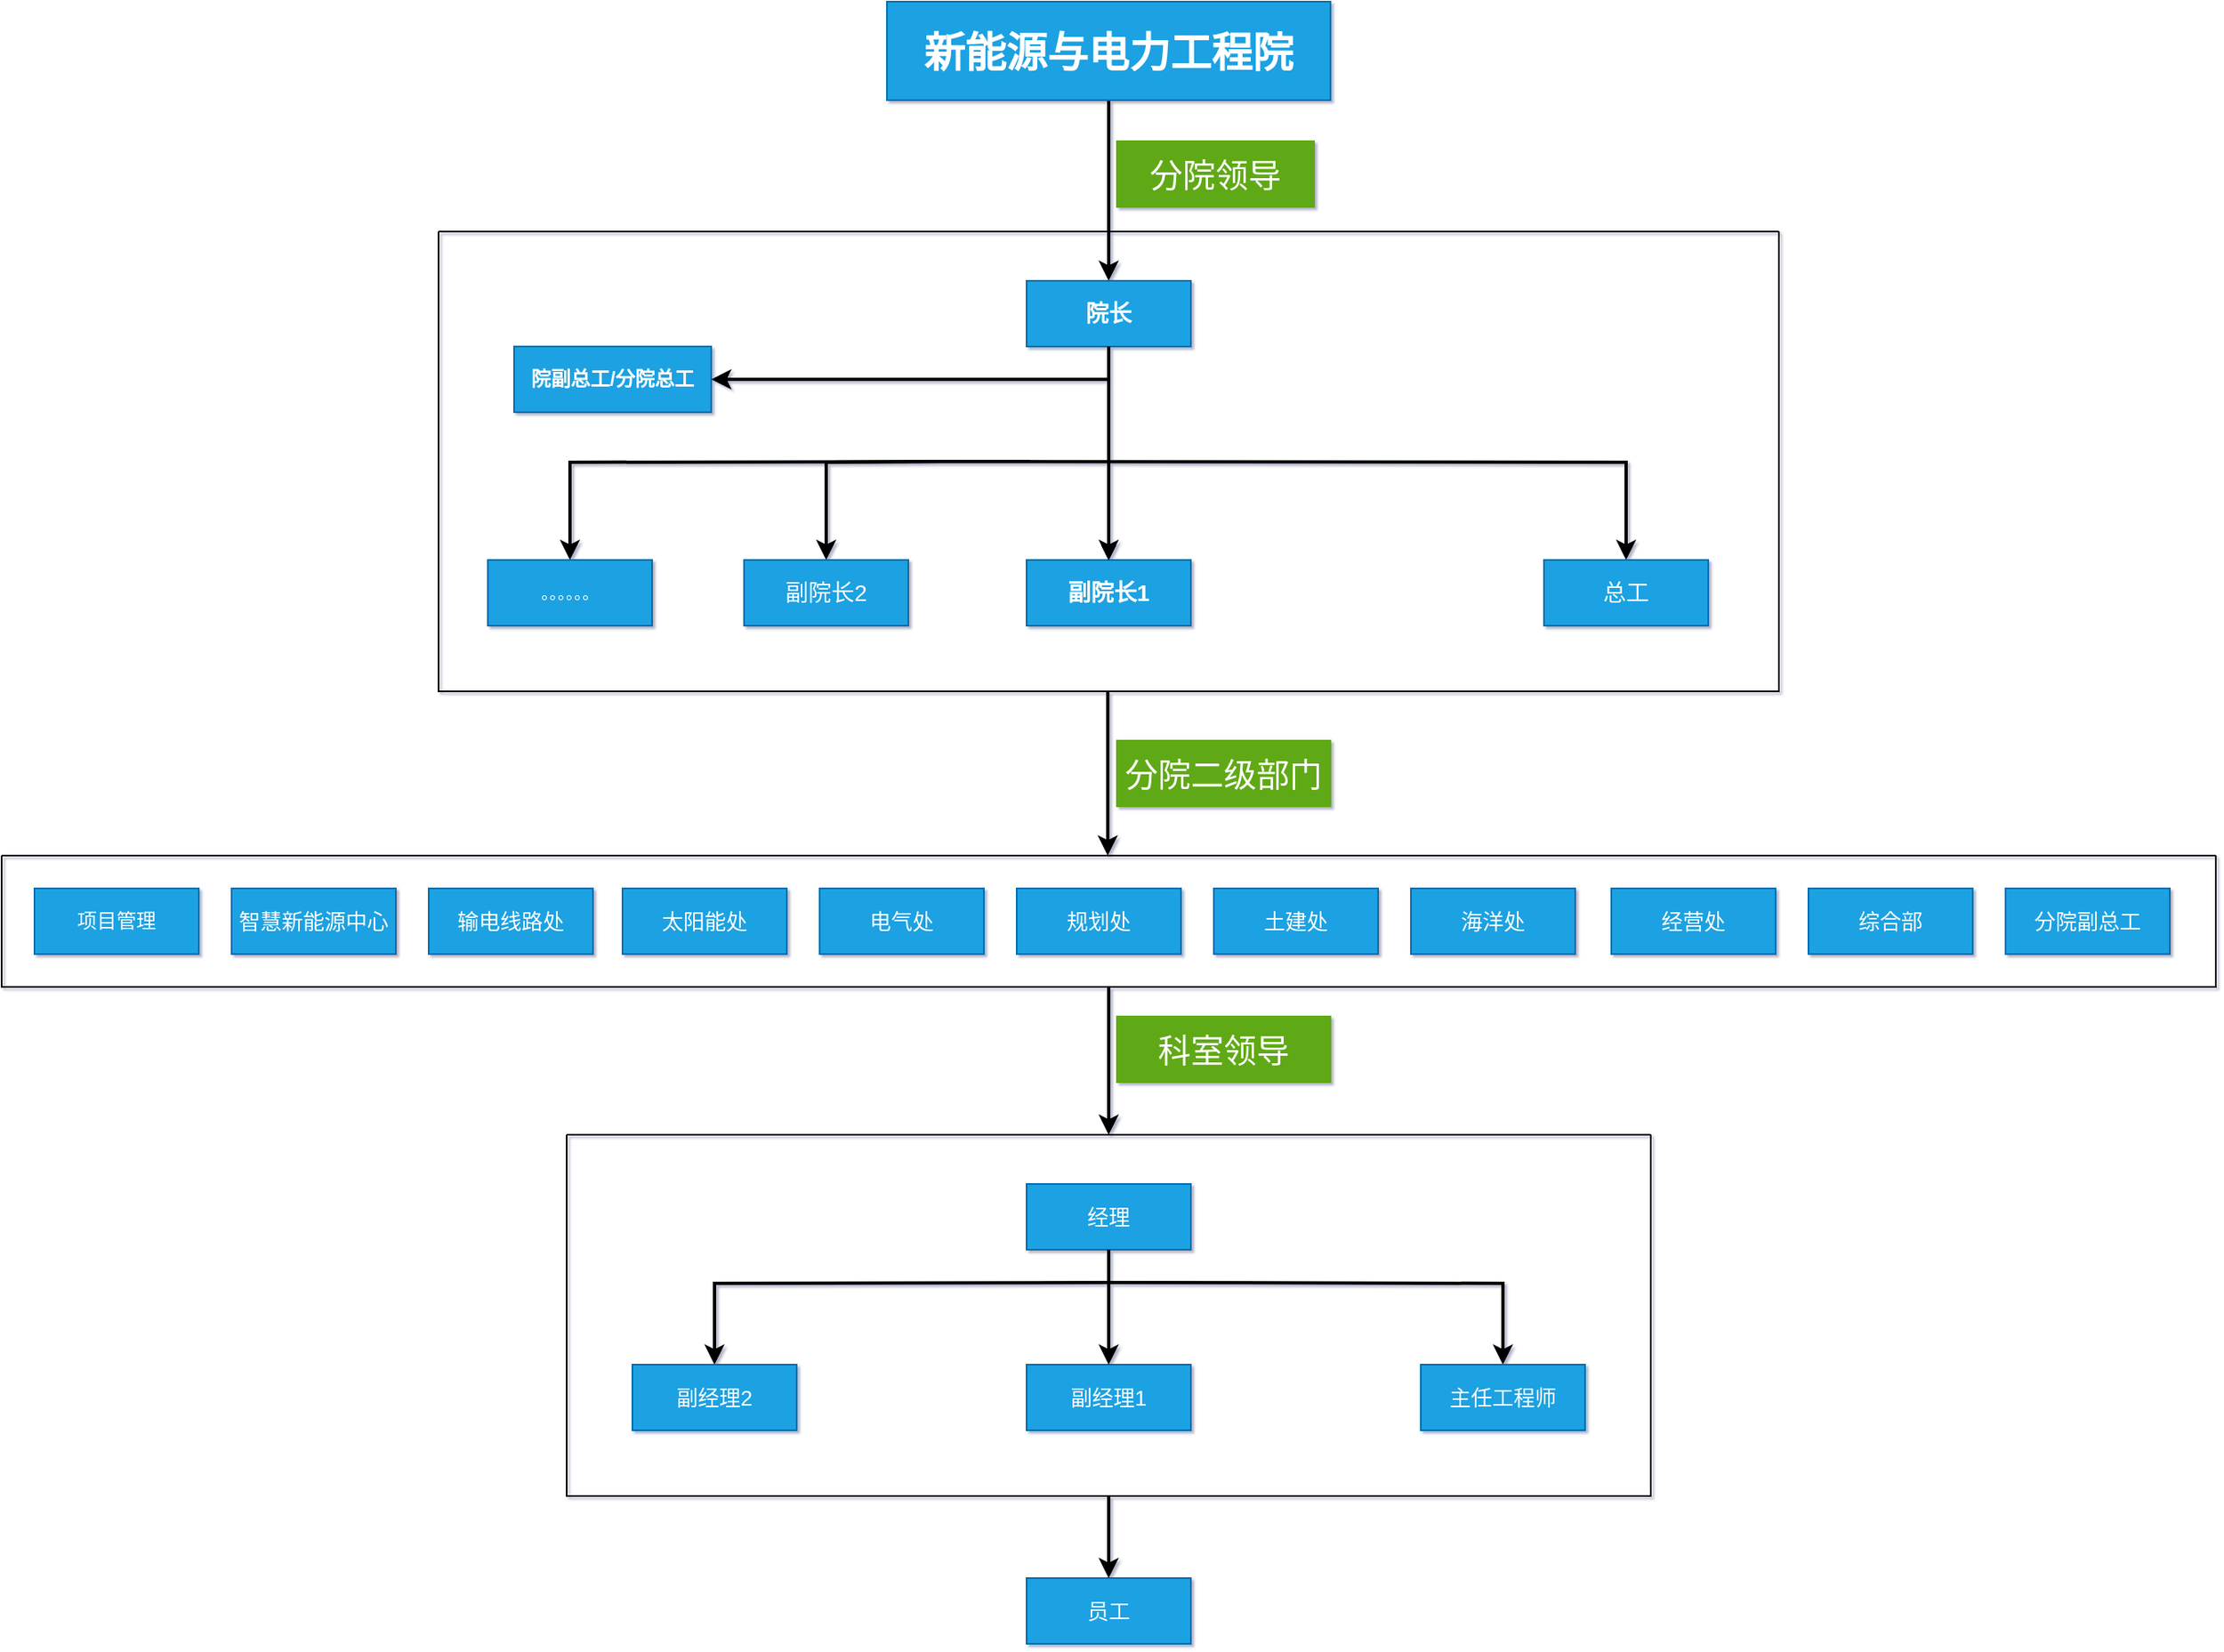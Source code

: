 <mxfile version="24.8.6">
  <diagram name="第 1 页" id="W-QixzdMost3ZCGPpL7L">
    <mxGraphModel dx="2078" dy="1328" grid="0" gridSize="10" guides="1" tooltips="1" connect="1" arrows="1" fold="1" page="0" pageScale="1" pageWidth="827" pageHeight="1169" background="#ffffff" math="0" shadow="1">
      <root>
        <mxCell id="0" />
        <mxCell id="1" parent="0" />
        <mxCell id="7OBV4AjD6HKa3d46_83u-3" value="" style="edgeStyle=orthogonalEdgeStyle;rounded=0;orthogonalLoop=1;jettySize=auto;html=1;strokeWidth=2;" edge="1" parent="1" source="7OBV4AjD6HKa3d46_83u-1" target="7OBV4AjD6HKa3d46_83u-2">
          <mxGeometry relative="1" as="geometry" />
        </mxCell>
        <mxCell id="7OBV4AjD6HKa3d46_83u-1" value="&lt;b&gt;&lt;font style=&quot;font-size: 25px;&quot;&gt;新能源与电力工程院&lt;/font&gt;&lt;/b&gt;" style="rounded=0;whiteSpace=wrap;html=1;fillColor=#1ba1e2;strokeColor=#006EAF;fontColor=#ffffff;" vertex="1" parent="1">
          <mxGeometry x="383" y="-40" width="270" height="60" as="geometry" />
        </mxCell>
        <mxCell id="7OBV4AjD6HKa3d46_83u-13" value="" style="swimlane;startSize=0;movable=1;resizable=1;rotatable=1;deletable=1;editable=1;locked=0;connectable=1;" vertex="1" parent="1">
          <mxGeometry x="110" y="100" width="816" height="280" as="geometry">
            <mxRectangle x="94" y="130" width="50" height="40" as="alternateBounds" />
          </mxGeometry>
        </mxCell>
        <mxCell id="7OBV4AjD6HKa3d46_83u-22" value="" style="edgeStyle=orthogonalEdgeStyle;rounded=0;orthogonalLoop=1;jettySize=auto;html=1;strokeWidth=2;" edge="1" parent="7OBV4AjD6HKa3d46_83u-13" target="7OBV4AjD6HKa3d46_83u-21">
          <mxGeometry relative="1" as="geometry">
            <mxPoint x="306" y="140" as="sourcePoint" />
          </mxGeometry>
        </mxCell>
        <mxCell id="7OBV4AjD6HKa3d46_83u-24" value="" style="edgeStyle=orthogonalEdgeStyle;rounded=0;orthogonalLoop=1;jettySize=auto;html=1;strokeWidth=2;" edge="1" parent="7OBV4AjD6HKa3d46_83u-13" target="7OBV4AjD6HKa3d46_83u-23">
          <mxGeometry relative="1" as="geometry">
            <mxPoint x="306" y="140" as="sourcePoint" />
          </mxGeometry>
        </mxCell>
        <mxCell id="7OBV4AjD6HKa3d46_83u-4" value="&lt;font style=&quot;font-size: 14px;&quot;&gt;副院长1&lt;/font&gt;" style="rounded=0;whiteSpace=wrap;html=1;fillColor=#1ba1e2;strokeColor=#006EAF;fontColor=#ffffff;fontStyle=1" vertex="1" parent="7OBV4AjD6HKa3d46_83u-13">
          <mxGeometry x="358" y="200" width="100" height="40" as="geometry" />
        </mxCell>
        <mxCell id="7OBV4AjD6HKa3d46_83u-21" value="&lt;font style=&quot;font-size: 14px;&quot;&gt;总工&lt;/font&gt;" style="rounded=0;whiteSpace=wrap;html=1;fillColor=#1ba1e2;strokeColor=#006EAF;fontColor=#ffffff;" vertex="1" parent="7OBV4AjD6HKa3d46_83u-13">
          <mxGeometry x="673" y="200" width="100" height="40" as="geometry" />
        </mxCell>
        <mxCell id="7OBV4AjD6HKa3d46_83u-80" value="" style="edgeStyle=orthogonalEdgeStyle;rounded=0;orthogonalLoop=1;jettySize=auto;html=1;strokeWidth=2;" edge="1" parent="7OBV4AjD6HKa3d46_83u-13" target="7OBV4AjD6HKa3d46_83u-79">
          <mxGeometry relative="1" as="geometry">
            <mxPoint x="360" y="140" as="sourcePoint" />
          </mxGeometry>
        </mxCell>
        <mxCell id="7OBV4AjD6HKa3d46_83u-23" value="&lt;font style=&quot;font-size: 14px;&quot;&gt;副院长2&lt;/font&gt;" style="rounded=0;whiteSpace=wrap;html=1;fillColor=#1ba1e2;strokeColor=#006EAF;fontColor=#ffffff;" vertex="1" parent="7OBV4AjD6HKa3d46_83u-13">
          <mxGeometry x="186" y="200" width="100" height="40" as="geometry" />
        </mxCell>
        <mxCell id="7OBV4AjD6HKa3d46_83u-6" value="院副总工/分院总工" style="rounded=0;whiteSpace=wrap;html=1;fillColor=#1ba1e2;fontColor=#ffffff;strokeColor=#006EAF;fontStyle=1" vertex="1" parent="7OBV4AjD6HKa3d46_83u-13">
          <mxGeometry x="46" y="70" width="120" height="40" as="geometry" />
        </mxCell>
        <mxCell id="7OBV4AjD6HKa3d46_83u-2" value="&lt;font style=&quot;font-size: 14px;&quot;&gt;院长&lt;/font&gt;" style="rounded=0;whiteSpace=wrap;html=1;fillColor=#1ba1e2;strokeColor=#006EAF;fontColor=#ffffff;fontStyle=1" vertex="1" parent="7OBV4AjD6HKa3d46_83u-13">
          <mxGeometry x="358" y="30" width="100" height="40" as="geometry" />
        </mxCell>
        <mxCell id="7OBV4AjD6HKa3d46_83u-5" value="" style="edgeStyle=orthogonalEdgeStyle;rounded=0;orthogonalLoop=1;jettySize=auto;html=1;strokeWidth=2;" edge="1" parent="7OBV4AjD6HKa3d46_83u-13" source="7OBV4AjD6HKa3d46_83u-2" target="7OBV4AjD6HKa3d46_83u-4">
          <mxGeometry relative="1" as="geometry">
            <mxPoint x="286" y="100" as="sourcePoint" />
            <Array as="points" />
          </mxGeometry>
        </mxCell>
        <mxCell id="7OBV4AjD6HKa3d46_83u-7" value="" style="edgeStyle=orthogonalEdgeStyle;rounded=0;orthogonalLoop=1;jettySize=auto;html=1;entryX=1;entryY=0.5;entryDx=0;entryDy=0;exitX=0.5;exitY=1;exitDx=0;exitDy=0;strokeWidth=2;" edge="1" parent="7OBV4AjD6HKa3d46_83u-13" source="7OBV4AjD6HKa3d46_83u-2" target="7OBV4AjD6HKa3d46_83u-6">
          <mxGeometry relative="1" as="geometry">
            <mxPoint x="326" y="95" as="sourcePoint" />
            <mxPoint x="246" y="145" as="targetPoint" />
          </mxGeometry>
        </mxCell>
        <mxCell id="7OBV4AjD6HKa3d46_83u-14" value="" style="edgeStyle=orthogonalEdgeStyle;rounded=0;orthogonalLoop=1;jettySize=auto;html=1;" edge="1" parent="7OBV4AjD6HKa3d46_83u-13" source="7OBV4AjD6HKa3d46_83u-2" target="7OBV4AjD6HKa3d46_83u-4">
          <mxGeometry relative="1" as="geometry" />
        </mxCell>
        <mxCell id="7OBV4AjD6HKa3d46_83u-17" value="" style="edgeStyle=orthogonalEdgeStyle;rounded=0;orthogonalLoop=1;jettySize=auto;html=1;" edge="1" parent="7OBV4AjD6HKa3d46_83u-13" source="7OBV4AjD6HKa3d46_83u-2" target="7OBV4AjD6HKa3d46_83u-4">
          <mxGeometry relative="1" as="geometry" />
        </mxCell>
        <mxCell id="7OBV4AjD6HKa3d46_83u-19" value="" style="edgeStyle=orthogonalEdgeStyle;rounded=0;orthogonalLoop=1;jettySize=auto;html=1;" edge="1" parent="7OBV4AjD6HKa3d46_83u-13" source="7OBV4AjD6HKa3d46_83u-2" target="7OBV4AjD6HKa3d46_83u-4">
          <mxGeometry relative="1" as="geometry" />
        </mxCell>
        <mxCell id="7OBV4AjD6HKa3d46_83u-20" value="" style="edgeStyle=orthogonalEdgeStyle;rounded=0;orthogonalLoop=1;jettySize=auto;html=1;" edge="1" parent="7OBV4AjD6HKa3d46_83u-13" source="7OBV4AjD6HKa3d46_83u-2" target="7OBV4AjD6HKa3d46_83u-4">
          <mxGeometry relative="1" as="geometry" />
        </mxCell>
        <mxCell id="7OBV4AjD6HKa3d46_83u-79" value="&lt;span style=&quot;font-size: 10px;&quot;&gt;。。。。。。&lt;/span&gt;" style="rounded=0;whiteSpace=wrap;html=1;fillColor=#1ba1e2;strokeColor=#006EAF;fontColor=#ffffff;align=center;" vertex="1" parent="7OBV4AjD6HKa3d46_83u-13">
          <mxGeometry x="30" y="200" width="100" height="40" as="geometry" />
        </mxCell>
        <mxCell id="7OBV4AjD6HKa3d46_83u-41" value="" style="swimlane;startSize=0;" vertex="1" parent="1">
          <mxGeometry x="-156" y="480" width="1348" height="80" as="geometry" />
        </mxCell>
        <mxCell id="7OBV4AjD6HKa3d46_83u-42" value="项目管理" style="rounded=0;whiteSpace=wrap;html=1;fillColor=#1ba1e2;fontColor=#ffffff;strokeColor=#006EAF;" vertex="1" parent="7OBV4AjD6HKa3d46_83u-41">
          <mxGeometry x="20" y="20" width="100" height="40" as="geometry" />
        </mxCell>
        <mxCell id="7OBV4AjD6HKa3d46_83u-43" value="&lt;div&gt;&lt;span style=&quot;font-size: 9.75pt;&quot;&gt;智慧新能源中心&lt;/span&gt;&lt;/div&gt;" style="rounded=0;whiteSpace=wrap;html=1;fillColor=#1ba1e2;fontColor=#ffffff;strokeColor=#006EAF;" vertex="1" parent="7OBV4AjD6HKa3d46_83u-41">
          <mxGeometry x="140" y="20" width="100" height="40" as="geometry" />
        </mxCell>
        <mxCell id="7OBV4AjD6HKa3d46_83u-65" value="&lt;div&gt;&lt;span style=&quot;font-size: 9.75pt;&quot;&gt;输电线路处&lt;/span&gt;&lt;/div&gt;" style="rounded=0;whiteSpace=wrap;html=1;fillColor=#1ba1e2;fontColor=#FFFFFF;strokeColor=#006EAF;" vertex="1" parent="7OBV4AjD6HKa3d46_83u-41">
          <mxGeometry x="260" y="20" width="100" height="40" as="geometry" />
        </mxCell>
        <mxCell id="7OBV4AjD6HKa3d46_83u-66" value="&lt;div&gt;&lt;span style=&quot;font-size: 9.75pt;&quot;&gt;太阳能处&lt;/span&gt;&lt;/div&gt;" style="rounded=0;whiteSpace=wrap;html=1;fillColor=#1ba1e2;fontColor=#FFFFFF;strokeColor=#006EAF;" vertex="1" parent="7OBV4AjD6HKa3d46_83u-41">
          <mxGeometry x="378" y="20" width="100" height="40" as="geometry" />
        </mxCell>
        <mxCell id="7OBV4AjD6HKa3d46_83u-67" value="&lt;div&gt;&lt;span style=&quot;font-size: 9.75pt;&quot;&gt;电气处&lt;/span&gt;&lt;/div&gt;" style="rounded=0;whiteSpace=wrap;html=1;fillColor=#1ba1e2;fontColor=#FFFFFF;strokeColor=#006EAF;" vertex="1" parent="7OBV4AjD6HKa3d46_83u-41">
          <mxGeometry x="498" y="20" width="100" height="40" as="geometry" />
        </mxCell>
        <mxCell id="7OBV4AjD6HKa3d46_83u-68" value="&lt;div&gt;&lt;span style=&quot;font-size: 9.75pt;&quot;&gt;规划处&lt;/span&gt;&lt;/div&gt;" style="rounded=0;whiteSpace=wrap;html=1;fillColor=#1ba1e2;fontColor=#FFFFFF;strokeColor=#006EAF;" vertex="1" parent="7OBV4AjD6HKa3d46_83u-41">
          <mxGeometry x="618" y="20" width="100" height="40" as="geometry" />
        </mxCell>
        <mxCell id="7OBV4AjD6HKa3d46_83u-69" value="&lt;div&gt;&lt;span style=&quot;font-size: 9.75pt;&quot;&gt;土建处&lt;/span&gt;&lt;/div&gt;" style="rounded=0;whiteSpace=wrap;html=1;fillColor=#1ba1e2;fontColor=#FFFFFF;strokeColor=#006EAF;" vertex="1" parent="7OBV4AjD6HKa3d46_83u-41">
          <mxGeometry x="738" y="20" width="100" height="40" as="geometry" />
        </mxCell>
        <mxCell id="7OBV4AjD6HKa3d46_83u-70" value="&lt;div&gt;&lt;span style=&quot;font-size: 9.75pt;&quot;&gt;海洋处&lt;/span&gt;&lt;/div&gt;" style="rounded=0;whiteSpace=wrap;html=1;fillColor=#1ba1e2;fontColor=#FFFFFF;strokeColor=#006EAF;" vertex="1" parent="7OBV4AjD6HKa3d46_83u-41">
          <mxGeometry x="858" y="20" width="100" height="40" as="geometry" />
        </mxCell>
        <mxCell id="7OBV4AjD6HKa3d46_83u-71" value="&lt;div&gt;&lt;span style=&quot;font-size: 9.75pt;&quot;&gt;经营处&lt;/span&gt;&lt;/div&gt;" style="rounded=0;whiteSpace=wrap;html=1;fillColor=#1ba1e2;fontColor=#FFFFFF;strokeColor=#006EAF;" vertex="1" parent="7OBV4AjD6HKa3d46_83u-41">
          <mxGeometry x="980" y="20" width="100" height="40" as="geometry" />
        </mxCell>
        <mxCell id="7OBV4AjD6HKa3d46_83u-72" value="&lt;div&gt;&lt;span style=&quot;font-size: 9.75pt;&quot;&gt;分院副总工&lt;/span&gt;&lt;/div&gt;" style="rounded=0;whiteSpace=wrap;html=1;fillColor=#1ba1e2;fontColor=#FFFFFF;strokeColor=#006EAF;" vertex="1" parent="7OBV4AjD6HKa3d46_83u-41">
          <mxGeometry x="1220" y="20" width="100" height="40" as="geometry" />
        </mxCell>
        <mxCell id="7OBV4AjD6HKa3d46_83u-73" value="&lt;div&gt;&lt;span style=&quot;font-size: 9.75pt;&quot;&gt;综合部&lt;/span&gt;&lt;/div&gt;" style="rounded=0;whiteSpace=wrap;html=1;fillColor=#1ba1e2;fontColor=#FFFFFF;strokeColor=#006EAF;" vertex="1" parent="7OBV4AjD6HKa3d46_83u-41">
          <mxGeometry x="1100" y="20" width="100" height="40" as="geometry" />
        </mxCell>
        <mxCell id="7OBV4AjD6HKa3d46_83u-83" value="分院二级部门" style="rounded=0;whiteSpace=wrap;html=1;fillColor=#60a917;fontColor=#ffffff;strokeColor=#60A917;fontSize=20;" vertex="1" parent="1">
          <mxGeometry x="523" y="410" width="130" height="40" as="geometry" />
        </mxCell>
        <mxCell id="7OBV4AjD6HKa3d46_83u-84" value="" style="swimlane;startSize=0;" vertex="1" parent="1">
          <mxGeometry x="188" y="650" width="660" height="220" as="geometry" />
        </mxCell>
        <mxCell id="7OBV4AjD6HKa3d46_83u-90" value="&lt;div&gt;&lt;span style=&quot;font-size: 9.75pt;&quot;&gt;经理&lt;/span&gt;&lt;/div&gt;" style="rounded=0;whiteSpace=wrap;html=1;fillColor=#1ba1e2;fontColor=#FFFFFF;strokeColor=#006EAF;" vertex="1" parent="7OBV4AjD6HKa3d46_83u-84">
          <mxGeometry x="280" y="30" width="100" height="40" as="geometry" />
        </mxCell>
        <mxCell id="7OBV4AjD6HKa3d46_83u-95" value="" style="edgeStyle=orthogonalEdgeStyle;rounded=0;orthogonalLoop=1;jettySize=auto;html=1;strokeWidth=2;" edge="1" parent="7OBV4AjD6HKa3d46_83u-84" target="7OBV4AjD6HKa3d46_83u-94">
          <mxGeometry relative="1" as="geometry">
            <mxPoint x="330" y="90" as="sourcePoint" />
          </mxGeometry>
        </mxCell>
        <mxCell id="7OBV4AjD6HKa3d46_83u-97" value="" style="edgeStyle=orthogonalEdgeStyle;rounded=0;orthogonalLoop=1;jettySize=auto;html=1;strokeWidth=2;" edge="1" parent="7OBV4AjD6HKa3d46_83u-84" target="7OBV4AjD6HKa3d46_83u-96">
          <mxGeometry relative="1" as="geometry">
            <mxPoint x="330" y="90" as="sourcePoint" />
          </mxGeometry>
        </mxCell>
        <mxCell id="7OBV4AjD6HKa3d46_83u-91" value="&lt;div&gt;&lt;span style=&quot;font-size: 9.75pt;&quot;&gt;副经理1&lt;/span&gt;&lt;/div&gt;" style="rounded=0;whiteSpace=wrap;html=1;fillColor=#1ba1e2;fontColor=#FFFFFF;strokeColor=#006EAF;" vertex="1" parent="7OBV4AjD6HKa3d46_83u-84">
          <mxGeometry x="280" y="140" width="100" height="40" as="geometry" />
        </mxCell>
        <mxCell id="7OBV4AjD6HKa3d46_83u-92" value="" style="endArrow=classic;html=1;rounded=0;exitX=0.5;exitY=1;exitDx=0;exitDy=0;entryX=0.5;entryY=0;entryDx=0;entryDy=0;strokeWidth=2;" edge="1" parent="7OBV4AjD6HKa3d46_83u-84" source="7OBV4AjD6HKa3d46_83u-90" target="7OBV4AjD6HKa3d46_83u-91">
          <mxGeometry width="50" height="50" relative="1" as="geometry">
            <mxPoint x="240" y="120" as="sourcePoint" />
            <mxPoint x="290" y="70" as="targetPoint" />
          </mxGeometry>
        </mxCell>
        <mxCell id="7OBV4AjD6HKa3d46_83u-94" value="&lt;div&gt;&lt;span style=&quot;font-size: 9.75pt;&quot;&gt;副经理2&lt;/span&gt;&lt;/div&gt;" style="rounded=0;whiteSpace=wrap;html=1;fillColor=#1ba1e2;fontColor=#FFFFFF;strokeColor=#006EAF;" vertex="1" parent="7OBV4AjD6HKa3d46_83u-84">
          <mxGeometry x="40" y="140" width="100" height="40" as="geometry" />
        </mxCell>
        <mxCell id="7OBV4AjD6HKa3d46_83u-96" value="&lt;div&gt;&lt;span style=&quot;font-size: 9.75pt;&quot;&gt;主任工程师&lt;/span&gt;&lt;/div&gt;" style="rounded=0;whiteSpace=wrap;html=1;fillColor=#1ba1e2;fontColor=#FFFFFF;strokeColor=#006EAF;" vertex="1" parent="7OBV4AjD6HKa3d46_83u-84">
          <mxGeometry x="520" y="140" width="100" height="40" as="geometry" />
        </mxCell>
        <mxCell id="7OBV4AjD6HKa3d46_83u-87" value="" style="endArrow=classic;html=1;rounded=0;entryX=0.5;entryY=0;entryDx=0;entryDy=0;exitX=0.5;exitY=1;exitDx=0;exitDy=0;strokeWidth=2;" edge="1" parent="1">
          <mxGeometry width="50" height="50" relative="1" as="geometry">
            <mxPoint x="517.41" y="380" as="sourcePoint" />
            <mxPoint x="517.41" y="480" as="targetPoint" />
          </mxGeometry>
        </mxCell>
        <mxCell id="7OBV4AjD6HKa3d46_83u-106" value="" style="endArrow=classic;html=1;rounded=0;exitX=0.5;exitY=1;exitDx=0;exitDy=0;entryX=0.5;entryY=0;entryDx=0;entryDy=0;strokeWidth=2;" edge="1" parent="1" source="7OBV4AjD6HKa3d46_83u-41" target="7OBV4AjD6HKa3d46_83u-84">
          <mxGeometry width="50" height="50" relative="1" as="geometry">
            <mxPoint x="510" y="590" as="sourcePoint" />
            <mxPoint x="560" y="600" as="targetPoint" />
          </mxGeometry>
        </mxCell>
        <mxCell id="7OBV4AjD6HKa3d46_83u-107" value="&lt;div&gt;&lt;span style=&quot;font-size: 9.75pt;&quot;&gt;员工&lt;/span&gt;&lt;/div&gt;" style="rounded=0;whiteSpace=wrap;html=1;fillColor=#1ba1e2;fontColor=#FFFFFF;strokeColor=#006EAF;" vertex="1" parent="1">
          <mxGeometry x="468" y="920" width="100" height="40" as="geometry" />
        </mxCell>
        <mxCell id="7OBV4AjD6HKa3d46_83u-108" value="" style="endArrow=classic;html=1;rounded=0;exitX=0.5;exitY=1;exitDx=0;exitDy=0;entryX=0.5;entryY=0;entryDx=0;entryDy=0;strokeWidth=2;" edge="1" parent="1" source="7OBV4AjD6HKa3d46_83u-84" target="7OBV4AjD6HKa3d46_83u-107">
          <mxGeometry width="50" height="50" relative="1" as="geometry">
            <mxPoint x="500" y="910" as="sourcePoint" />
            <mxPoint x="550" y="860" as="targetPoint" />
          </mxGeometry>
        </mxCell>
        <mxCell id="7OBV4AjD6HKa3d46_83u-109" value="科室领导" style="rounded=0;whiteSpace=wrap;html=1;fillColor=#60a917;fontColor=#ffffff;strokeColor=#60A917;fontSize=20;" vertex="1" parent="1">
          <mxGeometry x="523" y="578" width="130" height="40" as="geometry" />
        </mxCell>
        <mxCell id="7OBV4AjD6HKa3d46_83u-82" value="分院领导" style="rounded=0;whiteSpace=wrap;html=1;fillColor=#60a917;fontColor=#ffffff;strokeColor=#60A917;fontSize=20;" vertex="1" parent="1">
          <mxGeometry x="523" y="45" width="120" height="40" as="geometry" />
        </mxCell>
      </root>
    </mxGraphModel>
  </diagram>
</mxfile>
